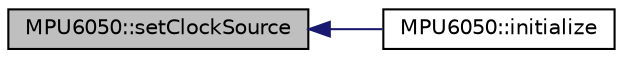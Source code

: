 digraph "MPU6050::setClockSource"
{
  edge [fontname="Helvetica",fontsize="10",labelfontname="Helvetica",labelfontsize="10"];
  node [fontname="Helvetica",fontsize="10",shape=record];
  rankdir="LR";
  Node922 [label="MPU6050::setClockSource",height=0.2,width=0.4,color="black", fillcolor="grey75", style="filled", fontcolor="black"];
  Node922 -> Node923 [dir="back",color="midnightblue",fontsize="10",style="solid",fontname="Helvetica"];
  Node923 [label="MPU6050::initialize",height=0.2,width=0.4,color="black", fillcolor="white", style="filled",URL="$class_m_p_u6050.html#abd8fc6c18adf158011118fbccc7e7054",tooltip="Power on and prepare for general usage. "];
}

